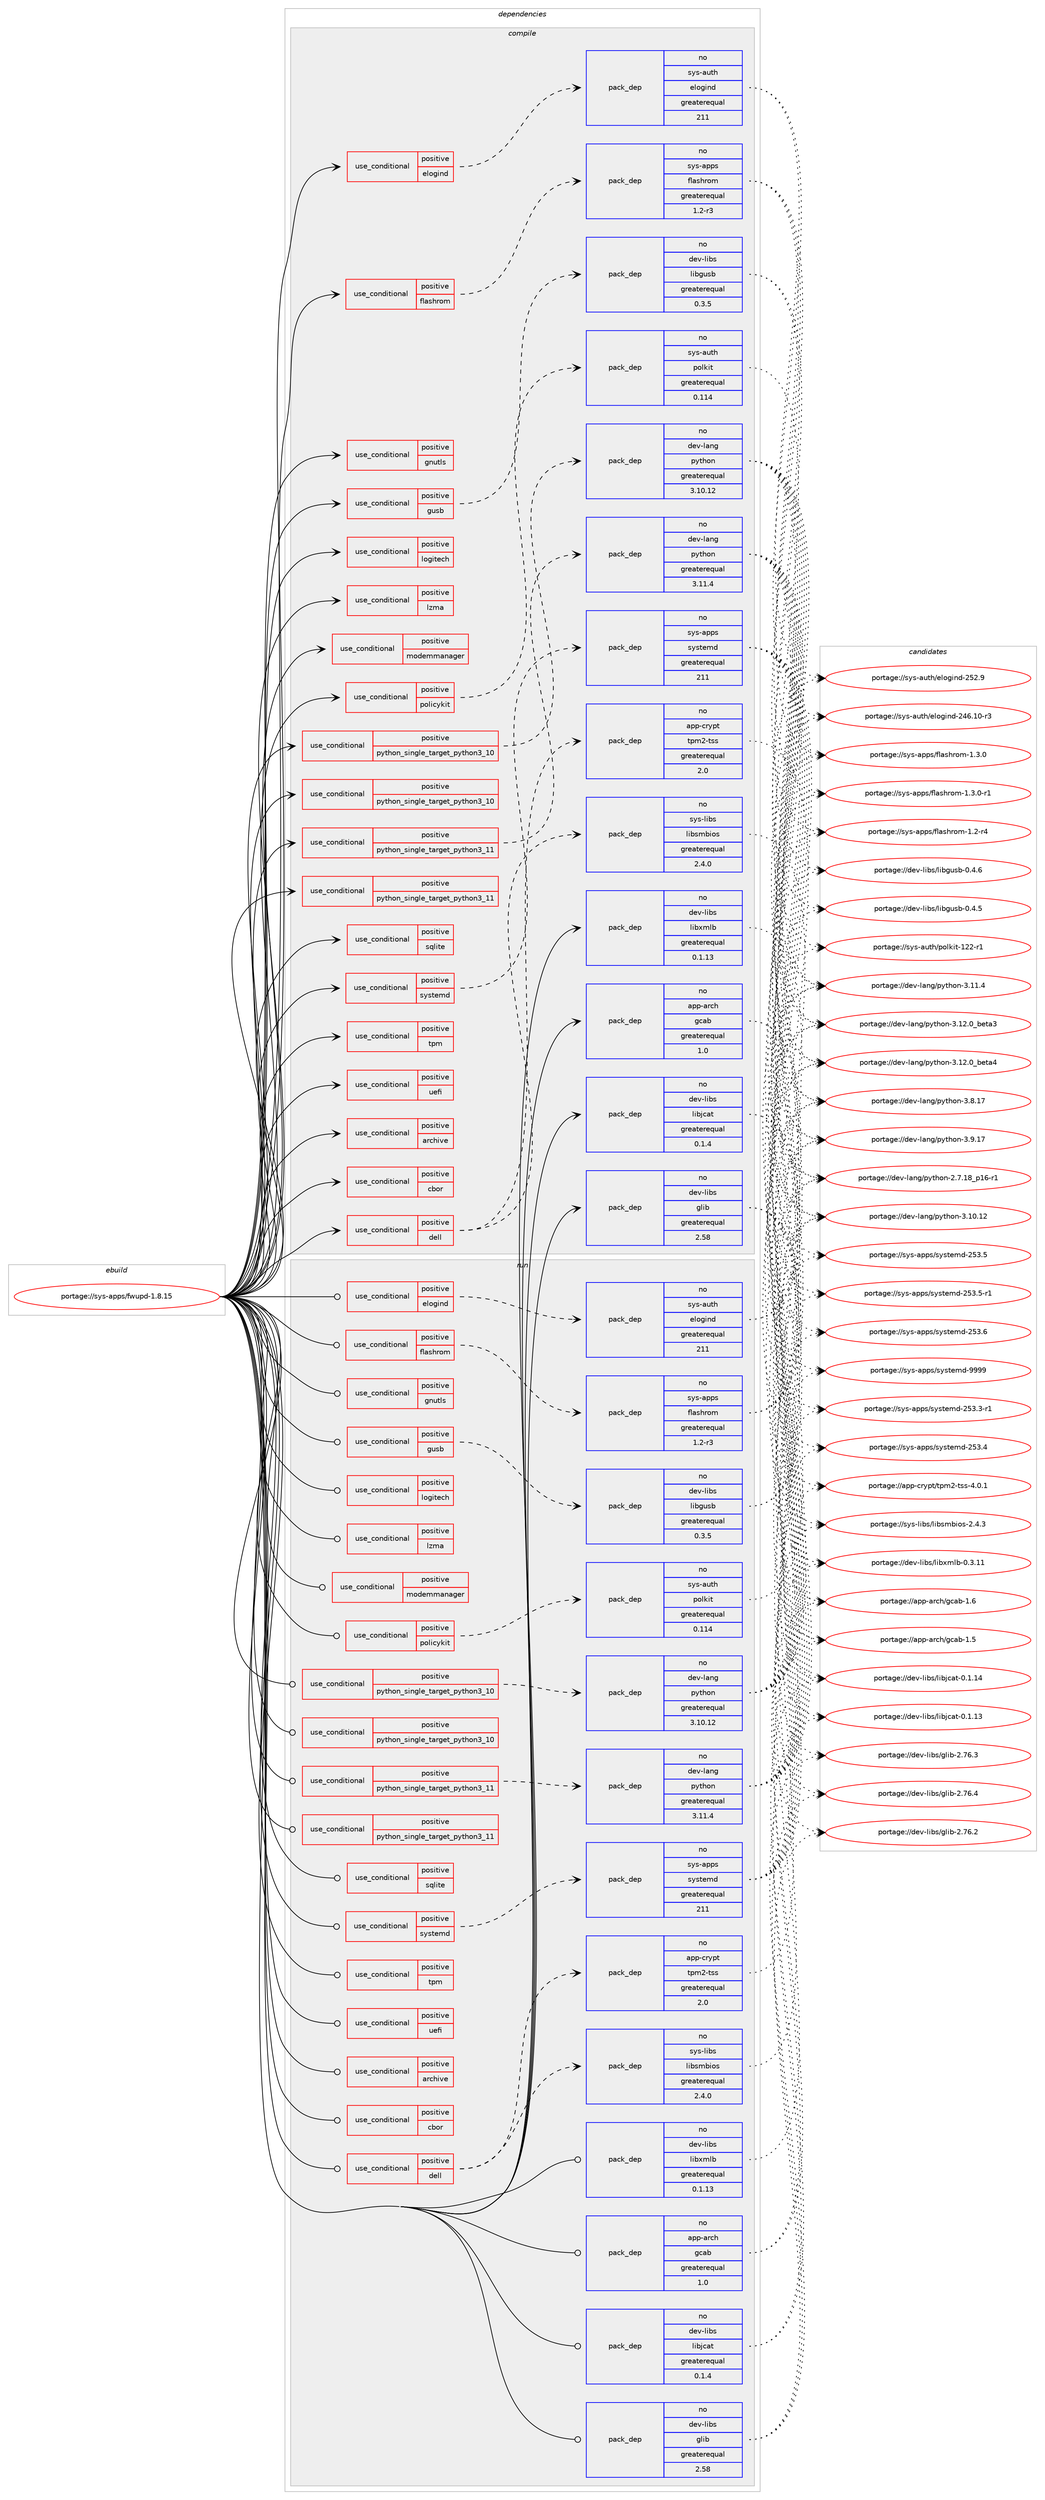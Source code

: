digraph prolog {

# *************
# Graph options
# *************

newrank=true;
concentrate=true;
compound=true;
graph [rankdir=LR,fontname=Helvetica,fontsize=10,ranksep=1.5];#, ranksep=2.5, nodesep=0.2];
edge  [arrowhead=vee];
node  [fontname=Helvetica,fontsize=10];

# **********
# The ebuild
# **********

subgraph cluster_leftcol {
color=gray;
rank=same;
label=<<i>ebuild</i>>;
id [label="portage://sys-apps/fwupd-1.8.15", color=red, width=4, href="../sys-apps/fwupd-1.8.15.svg"];
}

# ****************
# The dependencies
# ****************

subgraph cluster_midcol {
color=gray;
label=<<i>dependencies</i>>;
subgraph cluster_compile {
fillcolor="#eeeeee";
style=filled;
label=<<i>compile</i>>;
subgraph cond398 {
dependency655 [label=<<TABLE BORDER="0" CELLBORDER="1" CELLSPACING="0" CELLPADDING="4"><TR><TD ROWSPAN="3" CELLPADDING="10">use_conditional</TD></TR><TR><TD>positive</TD></TR><TR><TD>archive</TD></TR></TABLE>>, shape=none, color=red];
# *** BEGIN UNKNOWN DEPENDENCY TYPE (TODO) ***
# dependency655 -> package_dependency(portage://sys-apps/fwupd-1.8.15,install,no,app-arch,libarchive,none,[,,],any_same_slot,[])
# *** END UNKNOWN DEPENDENCY TYPE (TODO) ***

}
id:e -> dependency655:w [weight=20,style="solid",arrowhead="vee"];
subgraph cond399 {
dependency656 [label=<<TABLE BORDER="0" CELLBORDER="1" CELLSPACING="0" CELLPADDING="4"><TR><TD ROWSPAN="3" CELLPADDING="10">use_conditional</TD></TR><TR><TD>positive</TD></TR><TR><TD>cbor</TD></TR></TABLE>>, shape=none, color=red];
# *** BEGIN UNKNOWN DEPENDENCY TYPE (TODO) ***
# dependency656 -> package_dependency(portage://sys-apps/fwupd-1.8.15,install,no,dev-libs,libcbor,none,[,,],any_same_slot,[])
# *** END UNKNOWN DEPENDENCY TYPE (TODO) ***

}
id:e -> dependency656:w [weight=20,style="solid",arrowhead="vee"];
subgraph cond400 {
dependency657 [label=<<TABLE BORDER="0" CELLBORDER="1" CELLSPACING="0" CELLPADDING="4"><TR><TD ROWSPAN="3" CELLPADDING="10">use_conditional</TD></TR><TR><TD>positive</TD></TR><TR><TD>dell</TD></TR></TABLE>>, shape=none, color=red];
subgraph pack247 {
dependency658 [label=<<TABLE BORDER="0" CELLBORDER="1" CELLSPACING="0" CELLPADDING="4" WIDTH="220"><TR><TD ROWSPAN="6" CELLPADDING="30">pack_dep</TD></TR><TR><TD WIDTH="110">no</TD></TR><TR><TD>app-crypt</TD></TR><TR><TD>tpm2-tss</TD></TR><TR><TD>greaterequal</TD></TR><TR><TD>2.0</TD></TR></TABLE>>, shape=none, color=blue];
}
dependency657:e -> dependency658:w [weight=20,style="dashed",arrowhead="vee"];
subgraph pack248 {
dependency659 [label=<<TABLE BORDER="0" CELLBORDER="1" CELLSPACING="0" CELLPADDING="4" WIDTH="220"><TR><TD ROWSPAN="6" CELLPADDING="30">pack_dep</TD></TR><TR><TD WIDTH="110">no</TD></TR><TR><TD>sys-libs</TD></TR><TR><TD>libsmbios</TD></TR><TR><TD>greaterequal</TD></TR><TR><TD>2.4.0</TD></TR></TABLE>>, shape=none, color=blue];
}
dependency657:e -> dependency659:w [weight=20,style="dashed",arrowhead="vee"];
}
id:e -> dependency657:w [weight=20,style="solid",arrowhead="vee"];
subgraph cond401 {
dependency660 [label=<<TABLE BORDER="0" CELLBORDER="1" CELLSPACING="0" CELLPADDING="4"><TR><TD ROWSPAN="3" CELLPADDING="10">use_conditional</TD></TR><TR><TD>positive</TD></TR><TR><TD>elogind</TD></TR></TABLE>>, shape=none, color=red];
subgraph pack249 {
dependency661 [label=<<TABLE BORDER="0" CELLBORDER="1" CELLSPACING="0" CELLPADDING="4" WIDTH="220"><TR><TD ROWSPAN="6" CELLPADDING="30">pack_dep</TD></TR><TR><TD WIDTH="110">no</TD></TR><TR><TD>sys-auth</TD></TR><TR><TD>elogind</TD></TR><TR><TD>greaterequal</TD></TR><TR><TD>211</TD></TR></TABLE>>, shape=none, color=blue];
}
dependency660:e -> dependency661:w [weight=20,style="dashed",arrowhead="vee"];
}
id:e -> dependency660:w [weight=20,style="solid",arrowhead="vee"];
subgraph cond402 {
dependency662 [label=<<TABLE BORDER="0" CELLBORDER="1" CELLSPACING="0" CELLPADDING="4"><TR><TD ROWSPAN="3" CELLPADDING="10">use_conditional</TD></TR><TR><TD>positive</TD></TR><TR><TD>flashrom</TD></TR></TABLE>>, shape=none, color=red];
subgraph pack250 {
dependency663 [label=<<TABLE BORDER="0" CELLBORDER="1" CELLSPACING="0" CELLPADDING="4" WIDTH="220"><TR><TD ROWSPAN="6" CELLPADDING="30">pack_dep</TD></TR><TR><TD WIDTH="110">no</TD></TR><TR><TD>sys-apps</TD></TR><TR><TD>flashrom</TD></TR><TR><TD>greaterequal</TD></TR><TR><TD>1.2-r3</TD></TR></TABLE>>, shape=none, color=blue];
}
dependency662:e -> dependency663:w [weight=20,style="dashed",arrowhead="vee"];
}
id:e -> dependency662:w [weight=20,style="solid",arrowhead="vee"];
subgraph cond403 {
dependency664 [label=<<TABLE BORDER="0" CELLBORDER="1" CELLSPACING="0" CELLPADDING="4"><TR><TD ROWSPAN="3" CELLPADDING="10">use_conditional</TD></TR><TR><TD>positive</TD></TR><TR><TD>gnutls</TD></TR></TABLE>>, shape=none, color=red];
# *** BEGIN UNKNOWN DEPENDENCY TYPE (TODO) ***
# dependency664 -> package_dependency(portage://sys-apps/fwupd-1.8.15,install,no,net-libs,gnutls,none,[,,],[],[])
# *** END UNKNOWN DEPENDENCY TYPE (TODO) ***

}
id:e -> dependency664:w [weight=20,style="solid",arrowhead="vee"];
subgraph cond404 {
dependency665 [label=<<TABLE BORDER="0" CELLBORDER="1" CELLSPACING="0" CELLPADDING="4"><TR><TD ROWSPAN="3" CELLPADDING="10">use_conditional</TD></TR><TR><TD>positive</TD></TR><TR><TD>gusb</TD></TR></TABLE>>, shape=none, color=red];
subgraph pack251 {
dependency666 [label=<<TABLE BORDER="0" CELLBORDER="1" CELLSPACING="0" CELLPADDING="4" WIDTH="220"><TR><TD ROWSPAN="6" CELLPADDING="30">pack_dep</TD></TR><TR><TD WIDTH="110">no</TD></TR><TR><TD>dev-libs</TD></TR><TR><TD>libgusb</TD></TR><TR><TD>greaterequal</TD></TR><TR><TD>0.3.5</TD></TR></TABLE>>, shape=none, color=blue];
}
dependency665:e -> dependency666:w [weight=20,style="dashed",arrowhead="vee"];
}
id:e -> dependency665:w [weight=20,style="solid",arrowhead="vee"];
subgraph cond405 {
dependency667 [label=<<TABLE BORDER="0" CELLBORDER="1" CELLSPACING="0" CELLPADDING="4"><TR><TD ROWSPAN="3" CELLPADDING="10">use_conditional</TD></TR><TR><TD>positive</TD></TR><TR><TD>logitech</TD></TR></TABLE>>, shape=none, color=red];
# *** BEGIN UNKNOWN DEPENDENCY TYPE (TODO) ***
# dependency667 -> package_dependency(portage://sys-apps/fwupd-1.8.15,install,no,dev-libs,protobuf-c,none,[,,],any_same_slot,[])
# *** END UNKNOWN DEPENDENCY TYPE (TODO) ***

}
id:e -> dependency667:w [weight=20,style="solid",arrowhead="vee"];
subgraph cond406 {
dependency668 [label=<<TABLE BORDER="0" CELLBORDER="1" CELLSPACING="0" CELLPADDING="4"><TR><TD ROWSPAN="3" CELLPADDING="10">use_conditional</TD></TR><TR><TD>positive</TD></TR><TR><TD>lzma</TD></TR></TABLE>>, shape=none, color=red];
# *** BEGIN UNKNOWN DEPENDENCY TYPE (TODO) ***
# dependency668 -> package_dependency(portage://sys-apps/fwupd-1.8.15,install,no,app-arch,xz-utils,none,[,,],[],[])
# *** END UNKNOWN DEPENDENCY TYPE (TODO) ***

}
id:e -> dependency668:w [weight=20,style="solid",arrowhead="vee"];
subgraph cond407 {
dependency669 [label=<<TABLE BORDER="0" CELLBORDER="1" CELLSPACING="0" CELLPADDING="4"><TR><TD ROWSPAN="3" CELLPADDING="10">use_conditional</TD></TR><TR><TD>positive</TD></TR><TR><TD>modemmanager</TD></TR></TABLE>>, shape=none, color=red];
# *** BEGIN UNKNOWN DEPENDENCY TYPE (TODO) ***
# dependency669 -> package_dependency(portage://sys-apps/fwupd-1.8.15,install,no,net-misc,modemmanager,none,[,,],[],[use(enable(qmi),none)])
# *** END UNKNOWN DEPENDENCY TYPE (TODO) ***

}
id:e -> dependency669:w [weight=20,style="solid",arrowhead="vee"];
subgraph cond408 {
dependency670 [label=<<TABLE BORDER="0" CELLBORDER="1" CELLSPACING="0" CELLPADDING="4"><TR><TD ROWSPAN="3" CELLPADDING="10">use_conditional</TD></TR><TR><TD>positive</TD></TR><TR><TD>policykit</TD></TR></TABLE>>, shape=none, color=red];
subgraph pack252 {
dependency671 [label=<<TABLE BORDER="0" CELLBORDER="1" CELLSPACING="0" CELLPADDING="4" WIDTH="220"><TR><TD ROWSPAN="6" CELLPADDING="30">pack_dep</TD></TR><TR><TD WIDTH="110">no</TD></TR><TR><TD>sys-auth</TD></TR><TR><TD>polkit</TD></TR><TR><TD>greaterequal</TD></TR><TR><TD>0.114</TD></TR></TABLE>>, shape=none, color=blue];
}
dependency670:e -> dependency671:w [weight=20,style="dashed",arrowhead="vee"];
}
id:e -> dependency670:w [weight=20,style="solid",arrowhead="vee"];
subgraph cond409 {
dependency672 [label=<<TABLE BORDER="0" CELLBORDER="1" CELLSPACING="0" CELLPADDING="4"><TR><TD ROWSPAN="3" CELLPADDING="10">use_conditional</TD></TR><TR><TD>positive</TD></TR><TR><TD>python_single_target_python3_10</TD></TR></TABLE>>, shape=none, color=red];
subgraph pack253 {
dependency673 [label=<<TABLE BORDER="0" CELLBORDER="1" CELLSPACING="0" CELLPADDING="4" WIDTH="220"><TR><TD ROWSPAN="6" CELLPADDING="30">pack_dep</TD></TR><TR><TD WIDTH="110">no</TD></TR><TR><TD>dev-lang</TD></TR><TR><TD>python</TD></TR><TR><TD>greaterequal</TD></TR><TR><TD>3.10.12</TD></TR></TABLE>>, shape=none, color=blue];
}
dependency672:e -> dependency673:w [weight=20,style="dashed",arrowhead="vee"];
}
id:e -> dependency672:w [weight=20,style="solid",arrowhead="vee"];
subgraph cond410 {
dependency674 [label=<<TABLE BORDER="0" CELLBORDER="1" CELLSPACING="0" CELLPADDING="4"><TR><TD ROWSPAN="3" CELLPADDING="10">use_conditional</TD></TR><TR><TD>positive</TD></TR><TR><TD>python_single_target_python3_10</TD></TR></TABLE>>, shape=none, color=red];
# *** BEGIN UNKNOWN DEPENDENCY TYPE (TODO) ***
# dependency674 -> package_dependency(portage://sys-apps/fwupd-1.8.15,install,no,dev-python,pygobject,none,[,,],[slot(3)],[use(enable(cairo),none),use(enable(python_targets_python3_10),negative)])
# *** END UNKNOWN DEPENDENCY TYPE (TODO) ***

}
id:e -> dependency674:w [weight=20,style="solid",arrowhead="vee"];
subgraph cond411 {
dependency675 [label=<<TABLE BORDER="0" CELLBORDER="1" CELLSPACING="0" CELLPADDING="4"><TR><TD ROWSPAN="3" CELLPADDING="10">use_conditional</TD></TR><TR><TD>positive</TD></TR><TR><TD>python_single_target_python3_11</TD></TR></TABLE>>, shape=none, color=red];
subgraph pack254 {
dependency676 [label=<<TABLE BORDER="0" CELLBORDER="1" CELLSPACING="0" CELLPADDING="4" WIDTH="220"><TR><TD ROWSPAN="6" CELLPADDING="30">pack_dep</TD></TR><TR><TD WIDTH="110">no</TD></TR><TR><TD>dev-lang</TD></TR><TR><TD>python</TD></TR><TR><TD>greaterequal</TD></TR><TR><TD>3.11.4</TD></TR></TABLE>>, shape=none, color=blue];
}
dependency675:e -> dependency676:w [weight=20,style="dashed",arrowhead="vee"];
}
id:e -> dependency675:w [weight=20,style="solid",arrowhead="vee"];
subgraph cond412 {
dependency677 [label=<<TABLE BORDER="0" CELLBORDER="1" CELLSPACING="0" CELLPADDING="4"><TR><TD ROWSPAN="3" CELLPADDING="10">use_conditional</TD></TR><TR><TD>positive</TD></TR><TR><TD>python_single_target_python3_11</TD></TR></TABLE>>, shape=none, color=red];
# *** BEGIN UNKNOWN DEPENDENCY TYPE (TODO) ***
# dependency677 -> package_dependency(portage://sys-apps/fwupd-1.8.15,install,no,dev-python,pygobject,none,[,,],[slot(3)],[use(enable(cairo),none),use(enable(python_targets_python3_11),negative)])
# *** END UNKNOWN DEPENDENCY TYPE (TODO) ***

}
id:e -> dependency677:w [weight=20,style="solid",arrowhead="vee"];
subgraph cond413 {
dependency678 [label=<<TABLE BORDER="0" CELLBORDER="1" CELLSPACING="0" CELLPADDING="4"><TR><TD ROWSPAN="3" CELLPADDING="10">use_conditional</TD></TR><TR><TD>positive</TD></TR><TR><TD>sqlite</TD></TR></TABLE>>, shape=none, color=red];
# *** BEGIN UNKNOWN DEPENDENCY TYPE (TODO) ***
# dependency678 -> package_dependency(portage://sys-apps/fwupd-1.8.15,install,no,dev-db,sqlite,none,[,,],[],[])
# *** END UNKNOWN DEPENDENCY TYPE (TODO) ***

}
id:e -> dependency678:w [weight=20,style="solid",arrowhead="vee"];
subgraph cond414 {
dependency679 [label=<<TABLE BORDER="0" CELLBORDER="1" CELLSPACING="0" CELLPADDING="4"><TR><TD ROWSPAN="3" CELLPADDING="10">use_conditional</TD></TR><TR><TD>positive</TD></TR><TR><TD>systemd</TD></TR></TABLE>>, shape=none, color=red];
subgraph pack255 {
dependency680 [label=<<TABLE BORDER="0" CELLBORDER="1" CELLSPACING="0" CELLPADDING="4" WIDTH="220"><TR><TD ROWSPAN="6" CELLPADDING="30">pack_dep</TD></TR><TR><TD WIDTH="110">no</TD></TR><TR><TD>sys-apps</TD></TR><TR><TD>systemd</TD></TR><TR><TD>greaterequal</TD></TR><TR><TD>211</TD></TR></TABLE>>, shape=none, color=blue];
}
dependency679:e -> dependency680:w [weight=20,style="dashed",arrowhead="vee"];
}
id:e -> dependency679:w [weight=20,style="solid",arrowhead="vee"];
subgraph cond415 {
dependency681 [label=<<TABLE BORDER="0" CELLBORDER="1" CELLSPACING="0" CELLPADDING="4"><TR><TD ROWSPAN="3" CELLPADDING="10">use_conditional</TD></TR><TR><TD>positive</TD></TR><TR><TD>tpm</TD></TR></TABLE>>, shape=none, color=red];
# *** BEGIN UNKNOWN DEPENDENCY TYPE (TODO) ***
# dependency681 -> package_dependency(portage://sys-apps/fwupd-1.8.15,install,no,app-crypt,tpm2-tss,none,[,,],any_same_slot,[])
# *** END UNKNOWN DEPENDENCY TYPE (TODO) ***

}
id:e -> dependency681:w [weight=20,style="solid",arrowhead="vee"];
subgraph cond416 {
dependency682 [label=<<TABLE BORDER="0" CELLBORDER="1" CELLSPACING="0" CELLPADDING="4"><TR><TD ROWSPAN="3" CELLPADDING="10">use_conditional</TD></TR><TR><TD>positive</TD></TR><TR><TD>uefi</TD></TR></TABLE>>, shape=none, color=red];
# *** BEGIN UNKNOWN DEPENDENCY TYPE (TODO) ***
# dependency682 -> package_dependency(portage://sys-apps/fwupd-1.8.15,install,no,sys-apps,fwupd-efi,none,[,,],[],[])
# *** END UNKNOWN DEPENDENCY TYPE (TODO) ***

# *** BEGIN UNKNOWN DEPENDENCY TYPE (TODO) ***
# dependency682 -> package_dependency(portage://sys-apps/fwupd-1.8.15,install,no,sys-boot,efibootmgr,none,[,,],[],[])
# *** END UNKNOWN DEPENDENCY TYPE (TODO) ***

# *** BEGIN UNKNOWN DEPENDENCY TYPE (TODO) ***
# dependency682 -> package_dependency(portage://sys-apps/fwupd-1.8.15,install,no,sys-fs,udisks,none,[,,],[],[])
# *** END UNKNOWN DEPENDENCY TYPE (TODO) ***

# *** BEGIN UNKNOWN DEPENDENCY TYPE (TODO) ***
# dependency682 -> package_dependency(portage://sys-apps/fwupd-1.8.15,install,no,sys-libs,efivar,none,[,,],[],[])
# *** END UNKNOWN DEPENDENCY TYPE (TODO) ***

}
id:e -> dependency682:w [weight=20,style="solid",arrowhead="vee"];
subgraph pack256 {
dependency683 [label=<<TABLE BORDER="0" CELLBORDER="1" CELLSPACING="0" CELLPADDING="4" WIDTH="220"><TR><TD ROWSPAN="6" CELLPADDING="30">pack_dep</TD></TR><TR><TD WIDTH="110">no</TD></TR><TR><TD>app-arch</TD></TR><TR><TD>gcab</TD></TR><TR><TD>greaterequal</TD></TR><TR><TD>1.0</TD></TR></TABLE>>, shape=none, color=blue];
}
id:e -> dependency683:w [weight=20,style="solid",arrowhead="vee"];
# *** BEGIN UNKNOWN DEPENDENCY TYPE (TODO) ***
# id -> package_dependency(portage://sys-apps/fwupd-1.8.15,install,no,app-arch,xz-utils,none,[,,],[],[])
# *** END UNKNOWN DEPENDENCY TYPE (TODO) ***

subgraph pack257 {
dependency684 [label=<<TABLE BORDER="0" CELLBORDER="1" CELLSPACING="0" CELLPADDING="4" WIDTH="220"><TR><TD ROWSPAN="6" CELLPADDING="30">pack_dep</TD></TR><TR><TD WIDTH="110">no</TD></TR><TR><TD>dev-libs</TD></TR><TR><TD>glib</TD></TR><TR><TD>greaterequal</TD></TR><TR><TD>2.58</TD></TR></TABLE>>, shape=none, color=blue];
}
id:e -> dependency684:w [weight=20,style="solid",arrowhead="vee"];
# *** BEGIN UNKNOWN DEPENDENCY TYPE (TODO) ***
# id -> package_dependency(portage://sys-apps/fwupd-1.8.15,install,no,dev-libs,json-glib,none,[,,],[],[])
# *** END UNKNOWN DEPENDENCY TYPE (TODO) ***

# *** BEGIN UNKNOWN DEPENDENCY TYPE (TODO) ***
# id -> package_dependency(portage://sys-apps/fwupd-1.8.15,install,no,dev-libs,libgudev,none,[,,],any_same_slot,[])
# *** END UNKNOWN DEPENDENCY TYPE (TODO) ***

subgraph pack258 {
dependency685 [label=<<TABLE BORDER="0" CELLBORDER="1" CELLSPACING="0" CELLPADDING="4" WIDTH="220"><TR><TD ROWSPAN="6" CELLPADDING="30">pack_dep</TD></TR><TR><TD WIDTH="110">no</TD></TR><TR><TD>dev-libs</TD></TR><TR><TD>libjcat</TD></TR><TR><TD>greaterequal</TD></TR><TR><TD>0.1.4</TD></TR></TABLE>>, shape=none, color=blue];
}
id:e -> dependency685:w [weight=20,style="solid",arrowhead="vee"];
subgraph pack259 {
dependency686 [label=<<TABLE BORDER="0" CELLBORDER="1" CELLSPACING="0" CELLPADDING="4" WIDTH="220"><TR><TD ROWSPAN="6" CELLPADDING="30">pack_dep</TD></TR><TR><TD WIDTH="110">no</TD></TR><TR><TD>dev-libs</TD></TR><TR><TD>libxmlb</TD></TR><TR><TD>greaterequal</TD></TR><TR><TD>0.1.13</TD></TR></TABLE>>, shape=none, color=blue];
}
id:e -> dependency686:w [weight=20,style="solid",arrowhead="vee"];
# *** BEGIN UNKNOWN DEPENDENCY TYPE (TODO) ***
# id -> package_dependency(portage://sys-apps/fwupd-1.8.15,install,no,net-misc,curl,none,[,,],[],[])
# *** END UNKNOWN DEPENDENCY TYPE (TODO) ***

# *** BEGIN UNKNOWN DEPENDENCY TYPE (TODO) ***
# id -> package_dependency(portage://sys-apps/fwupd-1.8.15,install,no,x11-libs,pango,none,[,,],[],[use(enable(introspection),none)])
# *** END UNKNOWN DEPENDENCY TYPE (TODO) ***

}
subgraph cluster_compileandrun {
fillcolor="#eeeeee";
style=filled;
label=<<i>compile and run</i>>;
}
subgraph cluster_run {
fillcolor="#eeeeee";
style=filled;
label=<<i>run</i>>;
subgraph cond417 {
dependency687 [label=<<TABLE BORDER="0" CELLBORDER="1" CELLSPACING="0" CELLPADDING="4"><TR><TD ROWSPAN="3" CELLPADDING="10">use_conditional</TD></TR><TR><TD>positive</TD></TR><TR><TD>archive</TD></TR></TABLE>>, shape=none, color=red];
# *** BEGIN UNKNOWN DEPENDENCY TYPE (TODO) ***
# dependency687 -> package_dependency(portage://sys-apps/fwupd-1.8.15,run,no,app-arch,libarchive,none,[,,],any_same_slot,[])
# *** END UNKNOWN DEPENDENCY TYPE (TODO) ***

}
id:e -> dependency687:w [weight=20,style="solid",arrowhead="odot"];
subgraph cond418 {
dependency688 [label=<<TABLE BORDER="0" CELLBORDER="1" CELLSPACING="0" CELLPADDING="4"><TR><TD ROWSPAN="3" CELLPADDING="10">use_conditional</TD></TR><TR><TD>positive</TD></TR><TR><TD>cbor</TD></TR></TABLE>>, shape=none, color=red];
# *** BEGIN UNKNOWN DEPENDENCY TYPE (TODO) ***
# dependency688 -> package_dependency(portage://sys-apps/fwupd-1.8.15,run,no,dev-libs,libcbor,none,[,,],any_same_slot,[])
# *** END UNKNOWN DEPENDENCY TYPE (TODO) ***

}
id:e -> dependency688:w [weight=20,style="solid",arrowhead="odot"];
subgraph cond419 {
dependency689 [label=<<TABLE BORDER="0" CELLBORDER="1" CELLSPACING="0" CELLPADDING="4"><TR><TD ROWSPAN="3" CELLPADDING="10">use_conditional</TD></TR><TR><TD>positive</TD></TR><TR><TD>dell</TD></TR></TABLE>>, shape=none, color=red];
subgraph pack260 {
dependency690 [label=<<TABLE BORDER="0" CELLBORDER="1" CELLSPACING="0" CELLPADDING="4" WIDTH="220"><TR><TD ROWSPAN="6" CELLPADDING="30">pack_dep</TD></TR><TR><TD WIDTH="110">no</TD></TR><TR><TD>app-crypt</TD></TR><TR><TD>tpm2-tss</TD></TR><TR><TD>greaterequal</TD></TR><TR><TD>2.0</TD></TR></TABLE>>, shape=none, color=blue];
}
dependency689:e -> dependency690:w [weight=20,style="dashed",arrowhead="vee"];
subgraph pack261 {
dependency691 [label=<<TABLE BORDER="0" CELLBORDER="1" CELLSPACING="0" CELLPADDING="4" WIDTH="220"><TR><TD ROWSPAN="6" CELLPADDING="30">pack_dep</TD></TR><TR><TD WIDTH="110">no</TD></TR><TR><TD>sys-libs</TD></TR><TR><TD>libsmbios</TD></TR><TR><TD>greaterequal</TD></TR><TR><TD>2.4.0</TD></TR></TABLE>>, shape=none, color=blue];
}
dependency689:e -> dependency691:w [weight=20,style="dashed",arrowhead="vee"];
}
id:e -> dependency689:w [weight=20,style="solid",arrowhead="odot"];
subgraph cond420 {
dependency692 [label=<<TABLE BORDER="0" CELLBORDER="1" CELLSPACING="0" CELLPADDING="4"><TR><TD ROWSPAN="3" CELLPADDING="10">use_conditional</TD></TR><TR><TD>positive</TD></TR><TR><TD>elogind</TD></TR></TABLE>>, shape=none, color=red];
subgraph pack262 {
dependency693 [label=<<TABLE BORDER="0" CELLBORDER="1" CELLSPACING="0" CELLPADDING="4" WIDTH="220"><TR><TD ROWSPAN="6" CELLPADDING="30">pack_dep</TD></TR><TR><TD WIDTH="110">no</TD></TR><TR><TD>sys-auth</TD></TR><TR><TD>elogind</TD></TR><TR><TD>greaterequal</TD></TR><TR><TD>211</TD></TR></TABLE>>, shape=none, color=blue];
}
dependency692:e -> dependency693:w [weight=20,style="dashed",arrowhead="vee"];
}
id:e -> dependency692:w [weight=20,style="solid",arrowhead="odot"];
subgraph cond421 {
dependency694 [label=<<TABLE BORDER="0" CELLBORDER="1" CELLSPACING="0" CELLPADDING="4"><TR><TD ROWSPAN="3" CELLPADDING="10">use_conditional</TD></TR><TR><TD>positive</TD></TR><TR><TD>flashrom</TD></TR></TABLE>>, shape=none, color=red];
subgraph pack263 {
dependency695 [label=<<TABLE BORDER="0" CELLBORDER="1" CELLSPACING="0" CELLPADDING="4" WIDTH="220"><TR><TD ROWSPAN="6" CELLPADDING="30">pack_dep</TD></TR><TR><TD WIDTH="110">no</TD></TR><TR><TD>sys-apps</TD></TR><TR><TD>flashrom</TD></TR><TR><TD>greaterequal</TD></TR><TR><TD>1.2-r3</TD></TR></TABLE>>, shape=none, color=blue];
}
dependency694:e -> dependency695:w [weight=20,style="dashed",arrowhead="vee"];
}
id:e -> dependency694:w [weight=20,style="solid",arrowhead="odot"];
subgraph cond422 {
dependency696 [label=<<TABLE BORDER="0" CELLBORDER="1" CELLSPACING="0" CELLPADDING="4"><TR><TD ROWSPAN="3" CELLPADDING="10">use_conditional</TD></TR><TR><TD>positive</TD></TR><TR><TD>gnutls</TD></TR></TABLE>>, shape=none, color=red];
# *** BEGIN UNKNOWN DEPENDENCY TYPE (TODO) ***
# dependency696 -> package_dependency(portage://sys-apps/fwupd-1.8.15,run,no,net-libs,gnutls,none,[,,],[],[])
# *** END UNKNOWN DEPENDENCY TYPE (TODO) ***

}
id:e -> dependency696:w [weight=20,style="solid",arrowhead="odot"];
subgraph cond423 {
dependency697 [label=<<TABLE BORDER="0" CELLBORDER="1" CELLSPACING="0" CELLPADDING="4"><TR><TD ROWSPAN="3" CELLPADDING="10">use_conditional</TD></TR><TR><TD>positive</TD></TR><TR><TD>gusb</TD></TR></TABLE>>, shape=none, color=red];
subgraph pack264 {
dependency698 [label=<<TABLE BORDER="0" CELLBORDER="1" CELLSPACING="0" CELLPADDING="4" WIDTH="220"><TR><TD ROWSPAN="6" CELLPADDING="30">pack_dep</TD></TR><TR><TD WIDTH="110">no</TD></TR><TR><TD>dev-libs</TD></TR><TR><TD>libgusb</TD></TR><TR><TD>greaterequal</TD></TR><TR><TD>0.3.5</TD></TR></TABLE>>, shape=none, color=blue];
}
dependency697:e -> dependency698:w [weight=20,style="dashed",arrowhead="vee"];
}
id:e -> dependency697:w [weight=20,style="solid",arrowhead="odot"];
subgraph cond424 {
dependency699 [label=<<TABLE BORDER="0" CELLBORDER="1" CELLSPACING="0" CELLPADDING="4"><TR><TD ROWSPAN="3" CELLPADDING="10">use_conditional</TD></TR><TR><TD>positive</TD></TR><TR><TD>logitech</TD></TR></TABLE>>, shape=none, color=red];
# *** BEGIN UNKNOWN DEPENDENCY TYPE (TODO) ***
# dependency699 -> package_dependency(portage://sys-apps/fwupd-1.8.15,run,no,dev-libs,protobuf-c,none,[,,],any_same_slot,[])
# *** END UNKNOWN DEPENDENCY TYPE (TODO) ***

}
id:e -> dependency699:w [weight=20,style="solid",arrowhead="odot"];
subgraph cond425 {
dependency700 [label=<<TABLE BORDER="0" CELLBORDER="1" CELLSPACING="0" CELLPADDING="4"><TR><TD ROWSPAN="3" CELLPADDING="10">use_conditional</TD></TR><TR><TD>positive</TD></TR><TR><TD>lzma</TD></TR></TABLE>>, shape=none, color=red];
# *** BEGIN UNKNOWN DEPENDENCY TYPE (TODO) ***
# dependency700 -> package_dependency(portage://sys-apps/fwupd-1.8.15,run,no,app-arch,xz-utils,none,[,,],[],[])
# *** END UNKNOWN DEPENDENCY TYPE (TODO) ***

}
id:e -> dependency700:w [weight=20,style="solid",arrowhead="odot"];
subgraph cond426 {
dependency701 [label=<<TABLE BORDER="0" CELLBORDER="1" CELLSPACING="0" CELLPADDING="4"><TR><TD ROWSPAN="3" CELLPADDING="10">use_conditional</TD></TR><TR><TD>positive</TD></TR><TR><TD>modemmanager</TD></TR></TABLE>>, shape=none, color=red];
# *** BEGIN UNKNOWN DEPENDENCY TYPE (TODO) ***
# dependency701 -> package_dependency(portage://sys-apps/fwupd-1.8.15,run,no,net-misc,modemmanager,none,[,,],[],[use(enable(qmi),none)])
# *** END UNKNOWN DEPENDENCY TYPE (TODO) ***

}
id:e -> dependency701:w [weight=20,style="solid",arrowhead="odot"];
subgraph cond427 {
dependency702 [label=<<TABLE BORDER="0" CELLBORDER="1" CELLSPACING="0" CELLPADDING="4"><TR><TD ROWSPAN="3" CELLPADDING="10">use_conditional</TD></TR><TR><TD>positive</TD></TR><TR><TD>policykit</TD></TR></TABLE>>, shape=none, color=red];
subgraph pack265 {
dependency703 [label=<<TABLE BORDER="0" CELLBORDER="1" CELLSPACING="0" CELLPADDING="4" WIDTH="220"><TR><TD ROWSPAN="6" CELLPADDING="30">pack_dep</TD></TR><TR><TD WIDTH="110">no</TD></TR><TR><TD>sys-auth</TD></TR><TR><TD>polkit</TD></TR><TR><TD>greaterequal</TD></TR><TR><TD>0.114</TD></TR></TABLE>>, shape=none, color=blue];
}
dependency702:e -> dependency703:w [weight=20,style="dashed",arrowhead="vee"];
}
id:e -> dependency702:w [weight=20,style="solid",arrowhead="odot"];
subgraph cond428 {
dependency704 [label=<<TABLE BORDER="0" CELLBORDER="1" CELLSPACING="0" CELLPADDING="4"><TR><TD ROWSPAN="3" CELLPADDING="10">use_conditional</TD></TR><TR><TD>positive</TD></TR><TR><TD>python_single_target_python3_10</TD></TR></TABLE>>, shape=none, color=red];
subgraph pack266 {
dependency705 [label=<<TABLE BORDER="0" CELLBORDER="1" CELLSPACING="0" CELLPADDING="4" WIDTH="220"><TR><TD ROWSPAN="6" CELLPADDING="30">pack_dep</TD></TR><TR><TD WIDTH="110">no</TD></TR><TR><TD>dev-lang</TD></TR><TR><TD>python</TD></TR><TR><TD>greaterequal</TD></TR><TR><TD>3.10.12</TD></TR></TABLE>>, shape=none, color=blue];
}
dependency704:e -> dependency705:w [weight=20,style="dashed",arrowhead="vee"];
}
id:e -> dependency704:w [weight=20,style="solid",arrowhead="odot"];
subgraph cond429 {
dependency706 [label=<<TABLE BORDER="0" CELLBORDER="1" CELLSPACING="0" CELLPADDING="4"><TR><TD ROWSPAN="3" CELLPADDING="10">use_conditional</TD></TR><TR><TD>positive</TD></TR><TR><TD>python_single_target_python3_10</TD></TR></TABLE>>, shape=none, color=red];
# *** BEGIN UNKNOWN DEPENDENCY TYPE (TODO) ***
# dependency706 -> package_dependency(portage://sys-apps/fwupd-1.8.15,run,no,dev-python,pygobject,none,[,,],[slot(3)],[use(enable(cairo),none),use(enable(python_targets_python3_10),negative)])
# *** END UNKNOWN DEPENDENCY TYPE (TODO) ***

}
id:e -> dependency706:w [weight=20,style="solid",arrowhead="odot"];
subgraph cond430 {
dependency707 [label=<<TABLE BORDER="0" CELLBORDER="1" CELLSPACING="0" CELLPADDING="4"><TR><TD ROWSPAN="3" CELLPADDING="10">use_conditional</TD></TR><TR><TD>positive</TD></TR><TR><TD>python_single_target_python3_11</TD></TR></TABLE>>, shape=none, color=red];
subgraph pack267 {
dependency708 [label=<<TABLE BORDER="0" CELLBORDER="1" CELLSPACING="0" CELLPADDING="4" WIDTH="220"><TR><TD ROWSPAN="6" CELLPADDING="30">pack_dep</TD></TR><TR><TD WIDTH="110">no</TD></TR><TR><TD>dev-lang</TD></TR><TR><TD>python</TD></TR><TR><TD>greaterequal</TD></TR><TR><TD>3.11.4</TD></TR></TABLE>>, shape=none, color=blue];
}
dependency707:e -> dependency708:w [weight=20,style="dashed",arrowhead="vee"];
}
id:e -> dependency707:w [weight=20,style="solid",arrowhead="odot"];
subgraph cond431 {
dependency709 [label=<<TABLE BORDER="0" CELLBORDER="1" CELLSPACING="0" CELLPADDING="4"><TR><TD ROWSPAN="3" CELLPADDING="10">use_conditional</TD></TR><TR><TD>positive</TD></TR><TR><TD>python_single_target_python3_11</TD></TR></TABLE>>, shape=none, color=red];
# *** BEGIN UNKNOWN DEPENDENCY TYPE (TODO) ***
# dependency709 -> package_dependency(portage://sys-apps/fwupd-1.8.15,run,no,dev-python,pygobject,none,[,,],[slot(3)],[use(enable(cairo),none),use(enable(python_targets_python3_11),negative)])
# *** END UNKNOWN DEPENDENCY TYPE (TODO) ***

}
id:e -> dependency709:w [weight=20,style="solid",arrowhead="odot"];
subgraph cond432 {
dependency710 [label=<<TABLE BORDER="0" CELLBORDER="1" CELLSPACING="0" CELLPADDING="4"><TR><TD ROWSPAN="3" CELLPADDING="10">use_conditional</TD></TR><TR><TD>positive</TD></TR><TR><TD>sqlite</TD></TR></TABLE>>, shape=none, color=red];
# *** BEGIN UNKNOWN DEPENDENCY TYPE (TODO) ***
# dependency710 -> package_dependency(portage://sys-apps/fwupd-1.8.15,run,no,dev-db,sqlite,none,[,,],[],[])
# *** END UNKNOWN DEPENDENCY TYPE (TODO) ***

}
id:e -> dependency710:w [weight=20,style="solid",arrowhead="odot"];
subgraph cond433 {
dependency711 [label=<<TABLE BORDER="0" CELLBORDER="1" CELLSPACING="0" CELLPADDING="4"><TR><TD ROWSPAN="3" CELLPADDING="10">use_conditional</TD></TR><TR><TD>positive</TD></TR><TR><TD>systemd</TD></TR></TABLE>>, shape=none, color=red];
subgraph pack268 {
dependency712 [label=<<TABLE BORDER="0" CELLBORDER="1" CELLSPACING="0" CELLPADDING="4" WIDTH="220"><TR><TD ROWSPAN="6" CELLPADDING="30">pack_dep</TD></TR><TR><TD WIDTH="110">no</TD></TR><TR><TD>sys-apps</TD></TR><TR><TD>systemd</TD></TR><TR><TD>greaterequal</TD></TR><TR><TD>211</TD></TR></TABLE>>, shape=none, color=blue];
}
dependency711:e -> dependency712:w [weight=20,style="dashed",arrowhead="vee"];
}
id:e -> dependency711:w [weight=20,style="solid",arrowhead="odot"];
subgraph cond434 {
dependency713 [label=<<TABLE BORDER="0" CELLBORDER="1" CELLSPACING="0" CELLPADDING="4"><TR><TD ROWSPAN="3" CELLPADDING="10">use_conditional</TD></TR><TR><TD>positive</TD></TR><TR><TD>tpm</TD></TR></TABLE>>, shape=none, color=red];
# *** BEGIN UNKNOWN DEPENDENCY TYPE (TODO) ***
# dependency713 -> package_dependency(portage://sys-apps/fwupd-1.8.15,run,no,app-crypt,tpm2-tss,none,[,,],any_same_slot,[])
# *** END UNKNOWN DEPENDENCY TYPE (TODO) ***

}
id:e -> dependency713:w [weight=20,style="solid",arrowhead="odot"];
subgraph cond435 {
dependency714 [label=<<TABLE BORDER="0" CELLBORDER="1" CELLSPACING="0" CELLPADDING="4"><TR><TD ROWSPAN="3" CELLPADDING="10">use_conditional</TD></TR><TR><TD>positive</TD></TR><TR><TD>uefi</TD></TR></TABLE>>, shape=none, color=red];
# *** BEGIN UNKNOWN DEPENDENCY TYPE (TODO) ***
# dependency714 -> package_dependency(portage://sys-apps/fwupd-1.8.15,run,no,sys-apps,fwupd-efi,none,[,,],[],[])
# *** END UNKNOWN DEPENDENCY TYPE (TODO) ***

# *** BEGIN UNKNOWN DEPENDENCY TYPE (TODO) ***
# dependency714 -> package_dependency(portage://sys-apps/fwupd-1.8.15,run,no,sys-boot,efibootmgr,none,[,,],[],[])
# *** END UNKNOWN DEPENDENCY TYPE (TODO) ***

# *** BEGIN UNKNOWN DEPENDENCY TYPE (TODO) ***
# dependency714 -> package_dependency(portage://sys-apps/fwupd-1.8.15,run,no,sys-fs,udisks,none,[,,],[],[])
# *** END UNKNOWN DEPENDENCY TYPE (TODO) ***

# *** BEGIN UNKNOWN DEPENDENCY TYPE (TODO) ***
# dependency714 -> package_dependency(portage://sys-apps/fwupd-1.8.15,run,no,sys-libs,efivar,none,[,,],[],[])
# *** END UNKNOWN DEPENDENCY TYPE (TODO) ***

}
id:e -> dependency714:w [weight=20,style="solid",arrowhead="odot"];
subgraph pack269 {
dependency715 [label=<<TABLE BORDER="0" CELLBORDER="1" CELLSPACING="0" CELLPADDING="4" WIDTH="220"><TR><TD ROWSPAN="6" CELLPADDING="30">pack_dep</TD></TR><TR><TD WIDTH="110">no</TD></TR><TR><TD>app-arch</TD></TR><TR><TD>gcab</TD></TR><TR><TD>greaterequal</TD></TR><TR><TD>1.0</TD></TR></TABLE>>, shape=none, color=blue];
}
id:e -> dependency715:w [weight=20,style="solid",arrowhead="odot"];
# *** BEGIN UNKNOWN DEPENDENCY TYPE (TODO) ***
# id -> package_dependency(portage://sys-apps/fwupd-1.8.15,run,no,app-arch,xz-utils,none,[,,],[],[])
# *** END UNKNOWN DEPENDENCY TYPE (TODO) ***

subgraph pack270 {
dependency716 [label=<<TABLE BORDER="0" CELLBORDER="1" CELLSPACING="0" CELLPADDING="4" WIDTH="220"><TR><TD ROWSPAN="6" CELLPADDING="30">pack_dep</TD></TR><TR><TD WIDTH="110">no</TD></TR><TR><TD>dev-libs</TD></TR><TR><TD>glib</TD></TR><TR><TD>greaterequal</TD></TR><TR><TD>2.58</TD></TR></TABLE>>, shape=none, color=blue];
}
id:e -> dependency716:w [weight=20,style="solid",arrowhead="odot"];
# *** BEGIN UNKNOWN DEPENDENCY TYPE (TODO) ***
# id -> package_dependency(portage://sys-apps/fwupd-1.8.15,run,no,dev-libs,json-glib,none,[,,],[],[])
# *** END UNKNOWN DEPENDENCY TYPE (TODO) ***

# *** BEGIN UNKNOWN DEPENDENCY TYPE (TODO) ***
# id -> package_dependency(portage://sys-apps/fwupd-1.8.15,run,no,dev-libs,libgudev,none,[,,],any_same_slot,[])
# *** END UNKNOWN DEPENDENCY TYPE (TODO) ***

subgraph pack271 {
dependency717 [label=<<TABLE BORDER="0" CELLBORDER="1" CELLSPACING="0" CELLPADDING="4" WIDTH="220"><TR><TD ROWSPAN="6" CELLPADDING="30">pack_dep</TD></TR><TR><TD WIDTH="110">no</TD></TR><TR><TD>dev-libs</TD></TR><TR><TD>libjcat</TD></TR><TR><TD>greaterequal</TD></TR><TR><TD>0.1.4</TD></TR></TABLE>>, shape=none, color=blue];
}
id:e -> dependency717:w [weight=20,style="solid",arrowhead="odot"];
subgraph pack272 {
dependency718 [label=<<TABLE BORDER="0" CELLBORDER="1" CELLSPACING="0" CELLPADDING="4" WIDTH="220"><TR><TD ROWSPAN="6" CELLPADDING="30">pack_dep</TD></TR><TR><TD WIDTH="110">no</TD></TR><TR><TD>dev-libs</TD></TR><TR><TD>libxmlb</TD></TR><TR><TD>greaterequal</TD></TR><TR><TD>0.1.13</TD></TR></TABLE>>, shape=none, color=blue];
}
id:e -> dependency718:w [weight=20,style="solid",arrowhead="odot"];
# *** BEGIN UNKNOWN DEPENDENCY TYPE (TODO) ***
# id -> package_dependency(portage://sys-apps/fwupd-1.8.15,run,no,net-misc,curl,none,[,,],[],[])
# *** END UNKNOWN DEPENDENCY TYPE (TODO) ***

# *** BEGIN UNKNOWN DEPENDENCY TYPE (TODO) ***
# id -> package_dependency(portage://sys-apps/fwupd-1.8.15,run,no,sys-apps,dbus,none,[,,],[],[])
# *** END UNKNOWN DEPENDENCY TYPE (TODO) ***

}
}

# **************
# The candidates
# **************

subgraph cluster_choices {
rank=same;
color=gray;
label=<<i>candidates</i>>;

subgraph choice247 {
color=black;
nodesep=1;
choice971121124599114121112116471161121095045116115115455246484649 [label="portage://app-crypt/tpm2-tss-4.0.1", color=red, width=4,href="../app-crypt/tpm2-tss-4.0.1.svg"];
dependency658:e -> choice971121124599114121112116471161121095045116115115455246484649:w [style=dotted,weight="100"];
}
subgraph choice248 {
color=black;
nodesep=1;
choice1151211154510810598115471081059811510998105111115455046524651 [label="portage://sys-libs/libsmbios-2.4.3", color=red, width=4,href="../sys-libs/libsmbios-2.4.3.svg"];
dependency659:e -> choice1151211154510810598115471081059811510998105111115455046524651:w [style=dotted,weight="100"];
}
subgraph choice249 {
color=black;
nodesep=1;
choice115121115459711711610447101108111103105110100455052544649484511451 [label="portage://sys-auth/elogind-246.10-r3", color=red, width=4,href="../sys-auth/elogind-246.10-r3.svg"];
choice115121115459711711610447101108111103105110100455053504657 [label="portage://sys-auth/elogind-252.9", color=red, width=4,href="../sys-auth/elogind-252.9.svg"];
dependency661:e -> choice115121115459711711610447101108111103105110100455052544649484511451:w [style=dotted,weight="100"];
dependency661:e -> choice115121115459711711610447101108111103105110100455053504657:w [style=dotted,weight="100"];
}
subgraph choice250 {
color=black;
nodesep=1;
choice11512111545971121121154710210897115104114111109454946504511452 [label="portage://sys-apps/flashrom-1.2-r4", color=red, width=4,href="../sys-apps/flashrom-1.2-r4.svg"];
choice11512111545971121121154710210897115104114111109454946514648 [label="portage://sys-apps/flashrom-1.3.0", color=red, width=4,href="../sys-apps/flashrom-1.3.0.svg"];
choice115121115459711211211547102108971151041141111094549465146484511449 [label="portage://sys-apps/flashrom-1.3.0-r1", color=red, width=4,href="../sys-apps/flashrom-1.3.0-r1.svg"];
dependency663:e -> choice11512111545971121121154710210897115104114111109454946504511452:w [style=dotted,weight="100"];
dependency663:e -> choice11512111545971121121154710210897115104114111109454946514648:w [style=dotted,weight="100"];
dependency663:e -> choice115121115459711211211547102108971151041141111094549465146484511449:w [style=dotted,weight="100"];
}
subgraph choice251 {
color=black;
nodesep=1;
choice1001011184510810598115471081059810311711598454846524653 [label="portage://dev-libs/libgusb-0.4.5", color=red, width=4,href="../dev-libs/libgusb-0.4.5.svg"];
choice1001011184510810598115471081059810311711598454846524654 [label="portage://dev-libs/libgusb-0.4.6", color=red, width=4,href="../dev-libs/libgusb-0.4.6.svg"];
dependency666:e -> choice1001011184510810598115471081059810311711598454846524653:w [style=dotted,weight="100"];
dependency666:e -> choice1001011184510810598115471081059810311711598454846524654:w [style=dotted,weight="100"];
}
subgraph choice252 {
color=black;
nodesep=1;
choice115121115459711711610447112111108107105116454950504511449 [label="portage://sys-auth/polkit-122-r1", color=red, width=4,href="../sys-auth/polkit-122-r1.svg"];
dependency671:e -> choice115121115459711711610447112111108107105116454950504511449:w [style=dotted,weight="100"];
}
subgraph choice253 {
color=black;
nodesep=1;
choice100101118451089711010347112121116104111110455046554649569511249544511449 [label="portage://dev-lang/python-2.7.18_p16-r1", color=red, width=4,href="../dev-lang/python-2.7.18_p16-r1.svg"];
choice1001011184510897110103471121211161041111104551464948464950 [label="portage://dev-lang/python-3.10.12", color=red, width=4,href="../dev-lang/python-3.10.12.svg"];
choice10010111845108971101034711212111610411111045514649494652 [label="portage://dev-lang/python-3.11.4", color=red, width=4,href="../dev-lang/python-3.11.4.svg"];
choice1001011184510897110103471121211161041111104551464950464895981011169751 [label="portage://dev-lang/python-3.12.0_beta3", color=red, width=4,href="../dev-lang/python-3.12.0_beta3.svg"];
choice1001011184510897110103471121211161041111104551464950464895981011169752 [label="portage://dev-lang/python-3.12.0_beta4", color=red, width=4,href="../dev-lang/python-3.12.0_beta4.svg"];
choice10010111845108971101034711212111610411111045514656464955 [label="portage://dev-lang/python-3.8.17", color=red, width=4,href="../dev-lang/python-3.8.17.svg"];
choice10010111845108971101034711212111610411111045514657464955 [label="portage://dev-lang/python-3.9.17", color=red, width=4,href="../dev-lang/python-3.9.17.svg"];
dependency673:e -> choice100101118451089711010347112121116104111110455046554649569511249544511449:w [style=dotted,weight="100"];
dependency673:e -> choice1001011184510897110103471121211161041111104551464948464950:w [style=dotted,weight="100"];
dependency673:e -> choice10010111845108971101034711212111610411111045514649494652:w [style=dotted,weight="100"];
dependency673:e -> choice1001011184510897110103471121211161041111104551464950464895981011169751:w [style=dotted,weight="100"];
dependency673:e -> choice1001011184510897110103471121211161041111104551464950464895981011169752:w [style=dotted,weight="100"];
dependency673:e -> choice10010111845108971101034711212111610411111045514656464955:w [style=dotted,weight="100"];
dependency673:e -> choice10010111845108971101034711212111610411111045514657464955:w [style=dotted,weight="100"];
}
subgraph choice254 {
color=black;
nodesep=1;
choice100101118451089711010347112121116104111110455046554649569511249544511449 [label="portage://dev-lang/python-2.7.18_p16-r1", color=red, width=4,href="../dev-lang/python-2.7.18_p16-r1.svg"];
choice1001011184510897110103471121211161041111104551464948464950 [label="portage://dev-lang/python-3.10.12", color=red, width=4,href="../dev-lang/python-3.10.12.svg"];
choice10010111845108971101034711212111610411111045514649494652 [label="portage://dev-lang/python-3.11.4", color=red, width=4,href="../dev-lang/python-3.11.4.svg"];
choice1001011184510897110103471121211161041111104551464950464895981011169751 [label="portage://dev-lang/python-3.12.0_beta3", color=red, width=4,href="../dev-lang/python-3.12.0_beta3.svg"];
choice1001011184510897110103471121211161041111104551464950464895981011169752 [label="portage://dev-lang/python-3.12.0_beta4", color=red, width=4,href="../dev-lang/python-3.12.0_beta4.svg"];
choice10010111845108971101034711212111610411111045514656464955 [label="portage://dev-lang/python-3.8.17", color=red, width=4,href="../dev-lang/python-3.8.17.svg"];
choice10010111845108971101034711212111610411111045514657464955 [label="portage://dev-lang/python-3.9.17", color=red, width=4,href="../dev-lang/python-3.9.17.svg"];
dependency676:e -> choice100101118451089711010347112121116104111110455046554649569511249544511449:w [style=dotted,weight="100"];
dependency676:e -> choice1001011184510897110103471121211161041111104551464948464950:w [style=dotted,weight="100"];
dependency676:e -> choice10010111845108971101034711212111610411111045514649494652:w [style=dotted,weight="100"];
dependency676:e -> choice1001011184510897110103471121211161041111104551464950464895981011169751:w [style=dotted,weight="100"];
dependency676:e -> choice1001011184510897110103471121211161041111104551464950464895981011169752:w [style=dotted,weight="100"];
dependency676:e -> choice10010111845108971101034711212111610411111045514656464955:w [style=dotted,weight="100"];
dependency676:e -> choice10010111845108971101034711212111610411111045514657464955:w [style=dotted,weight="100"];
}
subgraph choice255 {
color=black;
nodesep=1;
choice1151211154597112112115471151211151161011091004550535146514511449 [label="portage://sys-apps/systemd-253.3-r1", color=red, width=4,href="../sys-apps/systemd-253.3-r1.svg"];
choice115121115459711211211547115121115116101109100455053514652 [label="portage://sys-apps/systemd-253.4", color=red, width=4,href="../sys-apps/systemd-253.4.svg"];
choice115121115459711211211547115121115116101109100455053514653 [label="portage://sys-apps/systemd-253.5", color=red, width=4,href="../sys-apps/systemd-253.5.svg"];
choice1151211154597112112115471151211151161011091004550535146534511449 [label="portage://sys-apps/systemd-253.5-r1", color=red, width=4,href="../sys-apps/systemd-253.5-r1.svg"];
choice115121115459711211211547115121115116101109100455053514654 [label="portage://sys-apps/systemd-253.6", color=red, width=4,href="../sys-apps/systemd-253.6.svg"];
choice1151211154597112112115471151211151161011091004557575757 [label="portage://sys-apps/systemd-9999", color=red, width=4,href="../sys-apps/systemd-9999.svg"];
dependency680:e -> choice1151211154597112112115471151211151161011091004550535146514511449:w [style=dotted,weight="100"];
dependency680:e -> choice115121115459711211211547115121115116101109100455053514652:w [style=dotted,weight="100"];
dependency680:e -> choice115121115459711211211547115121115116101109100455053514653:w [style=dotted,weight="100"];
dependency680:e -> choice1151211154597112112115471151211151161011091004550535146534511449:w [style=dotted,weight="100"];
dependency680:e -> choice115121115459711211211547115121115116101109100455053514654:w [style=dotted,weight="100"];
dependency680:e -> choice1151211154597112112115471151211151161011091004557575757:w [style=dotted,weight="100"];
}
subgraph choice256 {
color=black;
nodesep=1;
choice971121124597114991044710399979845494653 [label="portage://app-arch/gcab-1.5", color=red, width=4,href="../app-arch/gcab-1.5.svg"];
choice971121124597114991044710399979845494654 [label="portage://app-arch/gcab-1.6", color=red, width=4,href="../app-arch/gcab-1.6.svg"];
dependency683:e -> choice971121124597114991044710399979845494653:w [style=dotted,weight="100"];
dependency683:e -> choice971121124597114991044710399979845494654:w [style=dotted,weight="100"];
}
subgraph choice257 {
color=black;
nodesep=1;
choice1001011184510810598115471031081059845504655544650 [label="portage://dev-libs/glib-2.76.2", color=red, width=4,href="../dev-libs/glib-2.76.2.svg"];
choice1001011184510810598115471031081059845504655544651 [label="portage://dev-libs/glib-2.76.3", color=red, width=4,href="../dev-libs/glib-2.76.3.svg"];
choice1001011184510810598115471031081059845504655544652 [label="portage://dev-libs/glib-2.76.4", color=red, width=4,href="../dev-libs/glib-2.76.4.svg"];
dependency684:e -> choice1001011184510810598115471031081059845504655544650:w [style=dotted,weight="100"];
dependency684:e -> choice1001011184510810598115471031081059845504655544651:w [style=dotted,weight="100"];
dependency684:e -> choice1001011184510810598115471031081059845504655544652:w [style=dotted,weight="100"];
}
subgraph choice258 {
color=black;
nodesep=1;
choice10010111845108105981154710810598106999711645484649464951 [label="portage://dev-libs/libjcat-0.1.13", color=red, width=4,href="../dev-libs/libjcat-0.1.13.svg"];
choice10010111845108105981154710810598106999711645484649464952 [label="portage://dev-libs/libjcat-0.1.14", color=red, width=4,href="../dev-libs/libjcat-0.1.14.svg"];
dependency685:e -> choice10010111845108105981154710810598106999711645484649464951:w [style=dotted,weight="100"];
dependency685:e -> choice10010111845108105981154710810598106999711645484649464952:w [style=dotted,weight="100"];
}
subgraph choice259 {
color=black;
nodesep=1;
choice100101118451081059811547108105981201091089845484651464949 [label="portage://dev-libs/libxmlb-0.3.11", color=red, width=4,href="../dev-libs/libxmlb-0.3.11.svg"];
dependency686:e -> choice100101118451081059811547108105981201091089845484651464949:w [style=dotted,weight="100"];
}
subgraph choice260 {
color=black;
nodesep=1;
choice971121124599114121112116471161121095045116115115455246484649 [label="portage://app-crypt/tpm2-tss-4.0.1", color=red, width=4,href="../app-crypt/tpm2-tss-4.0.1.svg"];
dependency690:e -> choice971121124599114121112116471161121095045116115115455246484649:w [style=dotted,weight="100"];
}
subgraph choice261 {
color=black;
nodesep=1;
choice1151211154510810598115471081059811510998105111115455046524651 [label="portage://sys-libs/libsmbios-2.4.3", color=red, width=4,href="../sys-libs/libsmbios-2.4.3.svg"];
dependency691:e -> choice1151211154510810598115471081059811510998105111115455046524651:w [style=dotted,weight="100"];
}
subgraph choice262 {
color=black;
nodesep=1;
choice115121115459711711610447101108111103105110100455052544649484511451 [label="portage://sys-auth/elogind-246.10-r3", color=red, width=4,href="../sys-auth/elogind-246.10-r3.svg"];
choice115121115459711711610447101108111103105110100455053504657 [label="portage://sys-auth/elogind-252.9", color=red, width=4,href="../sys-auth/elogind-252.9.svg"];
dependency693:e -> choice115121115459711711610447101108111103105110100455052544649484511451:w [style=dotted,weight="100"];
dependency693:e -> choice115121115459711711610447101108111103105110100455053504657:w [style=dotted,weight="100"];
}
subgraph choice263 {
color=black;
nodesep=1;
choice11512111545971121121154710210897115104114111109454946504511452 [label="portage://sys-apps/flashrom-1.2-r4", color=red, width=4,href="../sys-apps/flashrom-1.2-r4.svg"];
choice11512111545971121121154710210897115104114111109454946514648 [label="portage://sys-apps/flashrom-1.3.0", color=red, width=4,href="../sys-apps/flashrom-1.3.0.svg"];
choice115121115459711211211547102108971151041141111094549465146484511449 [label="portage://sys-apps/flashrom-1.3.0-r1", color=red, width=4,href="../sys-apps/flashrom-1.3.0-r1.svg"];
dependency695:e -> choice11512111545971121121154710210897115104114111109454946504511452:w [style=dotted,weight="100"];
dependency695:e -> choice11512111545971121121154710210897115104114111109454946514648:w [style=dotted,weight="100"];
dependency695:e -> choice115121115459711211211547102108971151041141111094549465146484511449:w [style=dotted,weight="100"];
}
subgraph choice264 {
color=black;
nodesep=1;
choice1001011184510810598115471081059810311711598454846524653 [label="portage://dev-libs/libgusb-0.4.5", color=red, width=4,href="../dev-libs/libgusb-0.4.5.svg"];
choice1001011184510810598115471081059810311711598454846524654 [label="portage://dev-libs/libgusb-0.4.6", color=red, width=4,href="../dev-libs/libgusb-0.4.6.svg"];
dependency698:e -> choice1001011184510810598115471081059810311711598454846524653:w [style=dotted,weight="100"];
dependency698:e -> choice1001011184510810598115471081059810311711598454846524654:w [style=dotted,weight="100"];
}
subgraph choice265 {
color=black;
nodesep=1;
choice115121115459711711610447112111108107105116454950504511449 [label="portage://sys-auth/polkit-122-r1", color=red, width=4,href="../sys-auth/polkit-122-r1.svg"];
dependency703:e -> choice115121115459711711610447112111108107105116454950504511449:w [style=dotted,weight="100"];
}
subgraph choice266 {
color=black;
nodesep=1;
choice100101118451089711010347112121116104111110455046554649569511249544511449 [label="portage://dev-lang/python-2.7.18_p16-r1", color=red, width=4,href="../dev-lang/python-2.7.18_p16-r1.svg"];
choice1001011184510897110103471121211161041111104551464948464950 [label="portage://dev-lang/python-3.10.12", color=red, width=4,href="../dev-lang/python-3.10.12.svg"];
choice10010111845108971101034711212111610411111045514649494652 [label="portage://dev-lang/python-3.11.4", color=red, width=4,href="../dev-lang/python-3.11.4.svg"];
choice1001011184510897110103471121211161041111104551464950464895981011169751 [label="portage://dev-lang/python-3.12.0_beta3", color=red, width=4,href="../dev-lang/python-3.12.0_beta3.svg"];
choice1001011184510897110103471121211161041111104551464950464895981011169752 [label="portage://dev-lang/python-3.12.0_beta4", color=red, width=4,href="../dev-lang/python-3.12.0_beta4.svg"];
choice10010111845108971101034711212111610411111045514656464955 [label="portage://dev-lang/python-3.8.17", color=red, width=4,href="../dev-lang/python-3.8.17.svg"];
choice10010111845108971101034711212111610411111045514657464955 [label="portage://dev-lang/python-3.9.17", color=red, width=4,href="../dev-lang/python-3.9.17.svg"];
dependency705:e -> choice100101118451089711010347112121116104111110455046554649569511249544511449:w [style=dotted,weight="100"];
dependency705:e -> choice1001011184510897110103471121211161041111104551464948464950:w [style=dotted,weight="100"];
dependency705:e -> choice10010111845108971101034711212111610411111045514649494652:w [style=dotted,weight="100"];
dependency705:e -> choice1001011184510897110103471121211161041111104551464950464895981011169751:w [style=dotted,weight="100"];
dependency705:e -> choice1001011184510897110103471121211161041111104551464950464895981011169752:w [style=dotted,weight="100"];
dependency705:e -> choice10010111845108971101034711212111610411111045514656464955:w [style=dotted,weight="100"];
dependency705:e -> choice10010111845108971101034711212111610411111045514657464955:w [style=dotted,weight="100"];
}
subgraph choice267 {
color=black;
nodesep=1;
choice100101118451089711010347112121116104111110455046554649569511249544511449 [label="portage://dev-lang/python-2.7.18_p16-r1", color=red, width=4,href="../dev-lang/python-2.7.18_p16-r1.svg"];
choice1001011184510897110103471121211161041111104551464948464950 [label="portage://dev-lang/python-3.10.12", color=red, width=4,href="../dev-lang/python-3.10.12.svg"];
choice10010111845108971101034711212111610411111045514649494652 [label="portage://dev-lang/python-3.11.4", color=red, width=4,href="../dev-lang/python-3.11.4.svg"];
choice1001011184510897110103471121211161041111104551464950464895981011169751 [label="portage://dev-lang/python-3.12.0_beta3", color=red, width=4,href="../dev-lang/python-3.12.0_beta3.svg"];
choice1001011184510897110103471121211161041111104551464950464895981011169752 [label="portage://dev-lang/python-3.12.0_beta4", color=red, width=4,href="../dev-lang/python-3.12.0_beta4.svg"];
choice10010111845108971101034711212111610411111045514656464955 [label="portage://dev-lang/python-3.8.17", color=red, width=4,href="../dev-lang/python-3.8.17.svg"];
choice10010111845108971101034711212111610411111045514657464955 [label="portage://dev-lang/python-3.9.17", color=red, width=4,href="../dev-lang/python-3.9.17.svg"];
dependency708:e -> choice100101118451089711010347112121116104111110455046554649569511249544511449:w [style=dotted,weight="100"];
dependency708:e -> choice1001011184510897110103471121211161041111104551464948464950:w [style=dotted,weight="100"];
dependency708:e -> choice10010111845108971101034711212111610411111045514649494652:w [style=dotted,weight="100"];
dependency708:e -> choice1001011184510897110103471121211161041111104551464950464895981011169751:w [style=dotted,weight="100"];
dependency708:e -> choice1001011184510897110103471121211161041111104551464950464895981011169752:w [style=dotted,weight="100"];
dependency708:e -> choice10010111845108971101034711212111610411111045514656464955:w [style=dotted,weight="100"];
dependency708:e -> choice10010111845108971101034711212111610411111045514657464955:w [style=dotted,weight="100"];
}
subgraph choice268 {
color=black;
nodesep=1;
choice1151211154597112112115471151211151161011091004550535146514511449 [label="portage://sys-apps/systemd-253.3-r1", color=red, width=4,href="../sys-apps/systemd-253.3-r1.svg"];
choice115121115459711211211547115121115116101109100455053514652 [label="portage://sys-apps/systemd-253.4", color=red, width=4,href="../sys-apps/systemd-253.4.svg"];
choice115121115459711211211547115121115116101109100455053514653 [label="portage://sys-apps/systemd-253.5", color=red, width=4,href="../sys-apps/systemd-253.5.svg"];
choice1151211154597112112115471151211151161011091004550535146534511449 [label="portage://sys-apps/systemd-253.5-r1", color=red, width=4,href="../sys-apps/systemd-253.5-r1.svg"];
choice115121115459711211211547115121115116101109100455053514654 [label="portage://sys-apps/systemd-253.6", color=red, width=4,href="../sys-apps/systemd-253.6.svg"];
choice1151211154597112112115471151211151161011091004557575757 [label="portage://sys-apps/systemd-9999", color=red, width=4,href="../sys-apps/systemd-9999.svg"];
dependency712:e -> choice1151211154597112112115471151211151161011091004550535146514511449:w [style=dotted,weight="100"];
dependency712:e -> choice115121115459711211211547115121115116101109100455053514652:w [style=dotted,weight="100"];
dependency712:e -> choice115121115459711211211547115121115116101109100455053514653:w [style=dotted,weight="100"];
dependency712:e -> choice1151211154597112112115471151211151161011091004550535146534511449:w [style=dotted,weight="100"];
dependency712:e -> choice115121115459711211211547115121115116101109100455053514654:w [style=dotted,weight="100"];
dependency712:e -> choice1151211154597112112115471151211151161011091004557575757:w [style=dotted,weight="100"];
}
subgraph choice269 {
color=black;
nodesep=1;
choice971121124597114991044710399979845494653 [label="portage://app-arch/gcab-1.5", color=red, width=4,href="../app-arch/gcab-1.5.svg"];
choice971121124597114991044710399979845494654 [label="portage://app-arch/gcab-1.6", color=red, width=4,href="../app-arch/gcab-1.6.svg"];
dependency715:e -> choice971121124597114991044710399979845494653:w [style=dotted,weight="100"];
dependency715:e -> choice971121124597114991044710399979845494654:w [style=dotted,weight="100"];
}
subgraph choice270 {
color=black;
nodesep=1;
choice1001011184510810598115471031081059845504655544650 [label="portage://dev-libs/glib-2.76.2", color=red, width=4,href="../dev-libs/glib-2.76.2.svg"];
choice1001011184510810598115471031081059845504655544651 [label="portage://dev-libs/glib-2.76.3", color=red, width=4,href="../dev-libs/glib-2.76.3.svg"];
choice1001011184510810598115471031081059845504655544652 [label="portage://dev-libs/glib-2.76.4", color=red, width=4,href="../dev-libs/glib-2.76.4.svg"];
dependency716:e -> choice1001011184510810598115471031081059845504655544650:w [style=dotted,weight="100"];
dependency716:e -> choice1001011184510810598115471031081059845504655544651:w [style=dotted,weight="100"];
dependency716:e -> choice1001011184510810598115471031081059845504655544652:w [style=dotted,weight="100"];
}
subgraph choice271 {
color=black;
nodesep=1;
choice10010111845108105981154710810598106999711645484649464951 [label="portage://dev-libs/libjcat-0.1.13", color=red, width=4,href="../dev-libs/libjcat-0.1.13.svg"];
choice10010111845108105981154710810598106999711645484649464952 [label="portage://dev-libs/libjcat-0.1.14", color=red, width=4,href="../dev-libs/libjcat-0.1.14.svg"];
dependency717:e -> choice10010111845108105981154710810598106999711645484649464951:w [style=dotted,weight="100"];
dependency717:e -> choice10010111845108105981154710810598106999711645484649464952:w [style=dotted,weight="100"];
}
subgraph choice272 {
color=black;
nodesep=1;
choice100101118451081059811547108105981201091089845484651464949 [label="portage://dev-libs/libxmlb-0.3.11", color=red, width=4,href="../dev-libs/libxmlb-0.3.11.svg"];
dependency718:e -> choice100101118451081059811547108105981201091089845484651464949:w [style=dotted,weight="100"];
}
}

}
